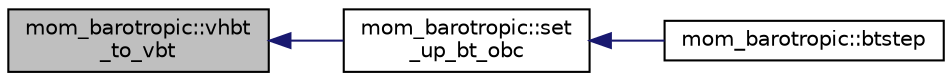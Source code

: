 digraph "mom_barotropic::vhbt_to_vbt"
{
 // INTERACTIVE_SVG=YES
  edge [fontname="Helvetica",fontsize="10",labelfontname="Helvetica",labelfontsize="10"];
  node [fontname="Helvetica",fontsize="10",shape=record];
  rankdir="LR";
  Node114 [label="mom_barotropic::vhbt\l_to_vbt",height=0.2,width=0.4,color="black", fillcolor="grey75", style="filled", fontcolor="black"];
  Node114 -> Node115 [dir="back",color="midnightblue",fontsize="10",style="solid",fontname="Helvetica"];
  Node115 [label="mom_barotropic::set\l_up_bt_obc",height=0.2,width=0.4,color="black", fillcolor="white", style="filled",URL="$namespacemom__barotropic.html#ac261a5f080961d455a9b806d2c0d63f7",tooltip="This subroutine sets up the private structure used to apply the open boundary conditions, as developed by Mehmet Ilicak. "];
  Node115 -> Node116 [dir="back",color="midnightblue",fontsize="10",style="solid",fontname="Helvetica"];
  Node116 [label="mom_barotropic::btstep",height=0.2,width=0.4,color="black", fillcolor="white", style="filled",URL="$namespacemom__barotropic.html#a98cdf3c559146cc9485fcb9daa4cdbca",tooltip="This subroutine time steps the barotropic equations explicitly. For gravity waves, anything between a forwards-backwards scheme and a simulated backwards Euler scheme is used, with bebt between 0.0 and 1.0 determining the scheme. In practice, bebt must be of order 0.2 or greater. A forwards-backwards treatment of the Coriolis terms is always used. "];
}
